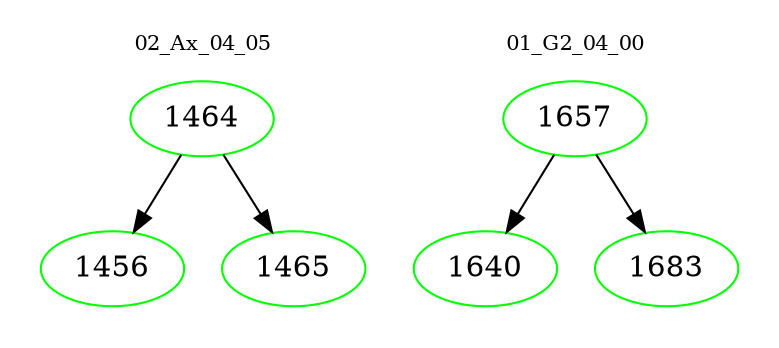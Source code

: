 digraph{
subgraph cluster_0 {
color = white
label = "02_Ax_04_05";
fontsize=10;
T0_1464 [label="1464", color="green"]
T0_1464 -> T0_1456 [color="black"]
T0_1456 [label="1456", color="green"]
T0_1464 -> T0_1465 [color="black"]
T0_1465 [label="1465", color="green"]
}
subgraph cluster_1 {
color = white
label = "01_G2_04_00";
fontsize=10;
T1_1657 [label="1657", color="green"]
T1_1657 -> T1_1640 [color="black"]
T1_1640 [label="1640", color="green"]
T1_1657 -> T1_1683 [color="black"]
T1_1683 [label="1683", color="green"]
}
}
